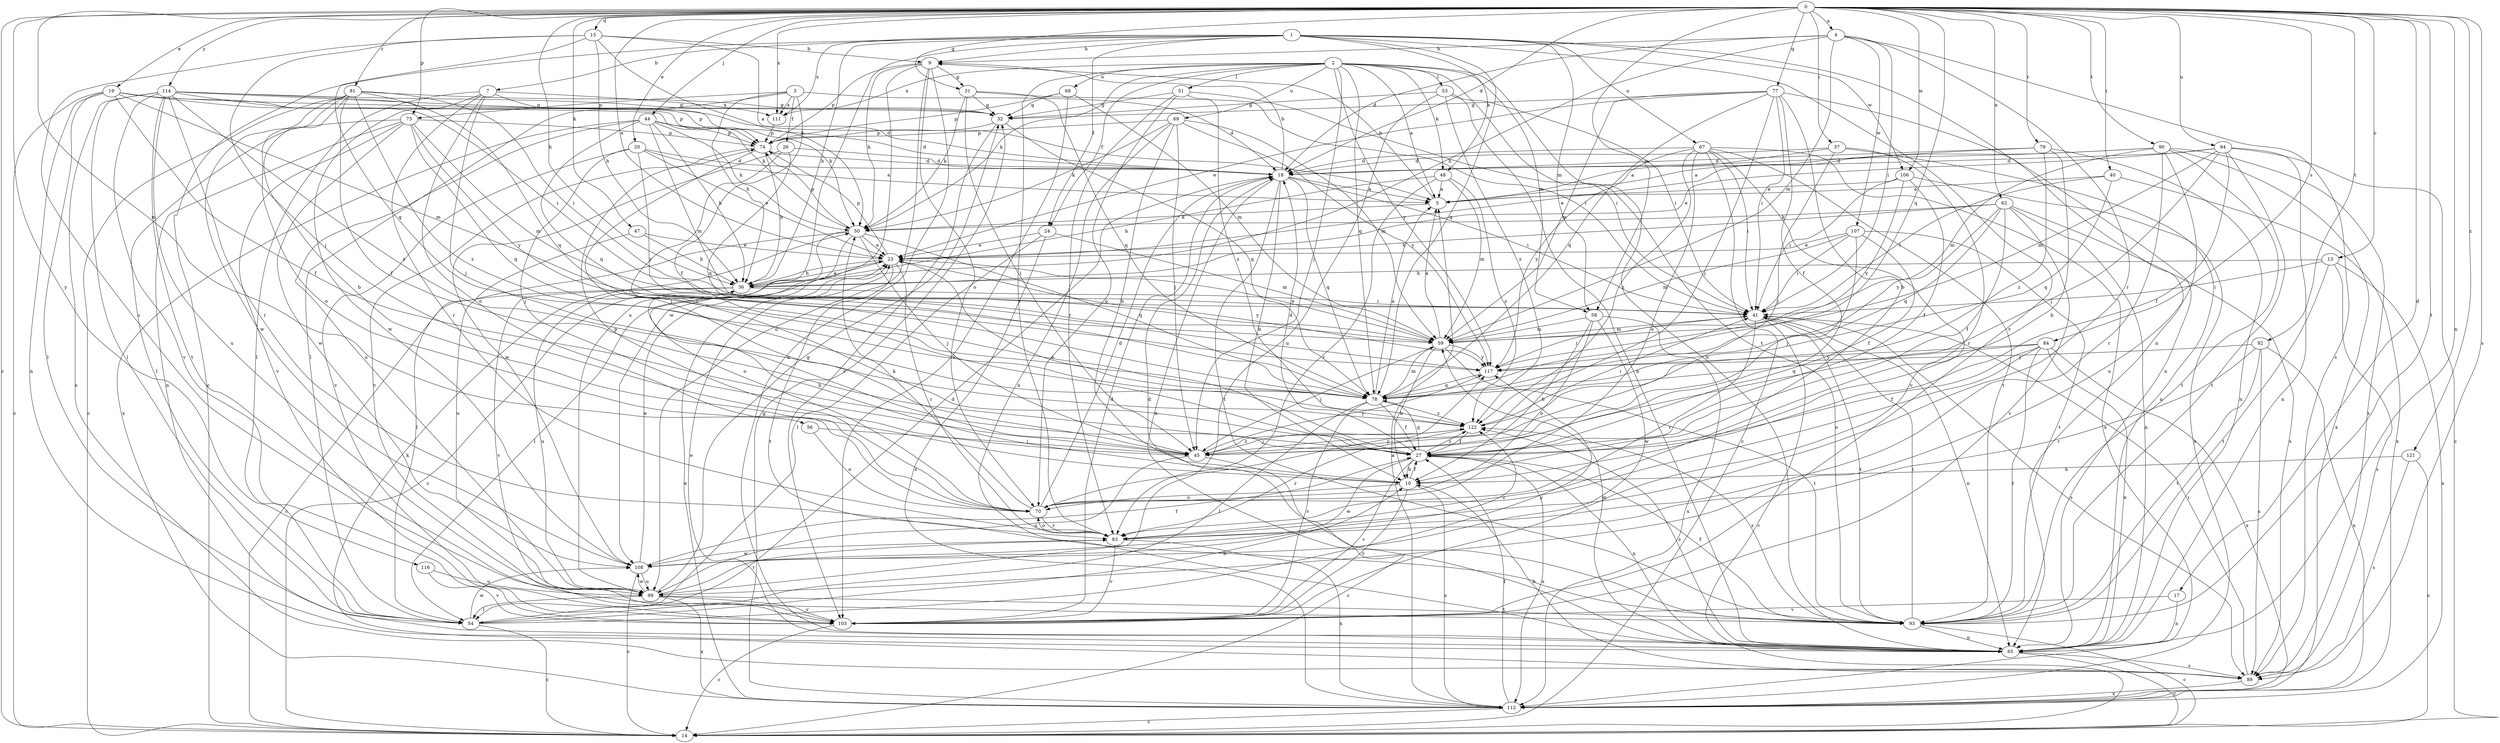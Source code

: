 strict digraph  {
0;
1;
2;
3;
4;
5;
7;
9;
10;
13;
14;
15;
17;
18;
19;
20;
23;
24;
26;
27;
31;
32;
36;
37;
40;
41;
44;
45;
47;
48;
50;
51;
53;
54;
56;
58;
59;
62;
65;
67;
68;
69;
70;
73;
74;
77;
78;
79;
81;
83;
84;
89;
90;
92;
93;
94;
99;
103;
106;
107;
108;
111;
112;
114;
116;
117;
121;
122;
0 -> 4  [label=a];
0 -> 13  [label=c];
0 -> 14  [label=c];
0 -> 15  [label=d];
0 -> 17  [label=d];
0 -> 18  [label=d];
0 -> 19  [label=e];
0 -> 20  [label=e];
0 -> 23  [label=e];
0 -> 31  [label=g];
0 -> 36  [label=h];
0 -> 37  [label=i];
0 -> 40  [label=i];
0 -> 44  [label=j];
0 -> 47  [label=k];
0 -> 56  [label=m];
0 -> 58  [label=m];
0 -> 62  [label=n];
0 -> 65  [label=n];
0 -> 73  [label=p];
0 -> 77  [label=q];
0 -> 78  [label=q];
0 -> 79  [label=r];
0 -> 81  [label=r];
0 -> 84  [label=s];
0 -> 89  [label=s];
0 -> 90  [label=t];
0 -> 92  [label=t];
0 -> 93  [label=t];
0 -> 94  [label=u];
0 -> 106  [label=w];
0 -> 111  [label=x];
0 -> 114  [label=y];
0 -> 116  [label=y];
0 -> 121  [label=z];
1 -> 7  [label=b];
1 -> 9  [label=b];
1 -> 14  [label=c];
1 -> 24  [label=f];
1 -> 36  [label=h];
1 -> 48  [label=k];
1 -> 58  [label=m];
1 -> 65  [label=n];
1 -> 67  [label=o];
1 -> 78  [label=q];
1 -> 99  [label=u];
1 -> 103  [label=v];
1 -> 106  [label=w];
1 -> 111  [label=x];
2 -> 5  [label=a];
2 -> 24  [label=f];
2 -> 45  [label=j];
2 -> 48  [label=k];
2 -> 50  [label=k];
2 -> 51  [label=l];
2 -> 53  [label=l];
2 -> 58  [label=m];
2 -> 65  [label=n];
2 -> 68  [label=o];
2 -> 69  [label=o];
2 -> 78  [label=q];
2 -> 83  [label=r];
2 -> 93  [label=t];
2 -> 111  [label=x];
2 -> 117  [label=y];
3 -> 18  [label=d];
3 -> 26  [label=f];
3 -> 27  [label=f];
3 -> 36  [label=h];
3 -> 54  [label=l];
3 -> 73  [label=p];
3 -> 111  [label=x];
4 -> 9  [label=b];
4 -> 18  [label=d];
4 -> 36  [label=h];
4 -> 41  [label=i];
4 -> 59  [label=m];
4 -> 83  [label=r];
4 -> 89  [label=s];
4 -> 107  [label=w];
5 -> 9  [label=b];
5 -> 50  [label=k];
7 -> 45  [label=j];
7 -> 50  [label=k];
7 -> 54  [label=l];
7 -> 70  [label=o];
7 -> 83  [label=r];
7 -> 108  [label=w];
7 -> 111  [label=x];
9 -> 31  [label=g];
9 -> 50  [label=k];
9 -> 65  [label=n];
9 -> 70  [label=o];
9 -> 74  [label=p];
9 -> 99  [label=u];
9 -> 108  [label=w];
10 -> 27  [label=f];
10 -> 36  [label=h];
10 -> 70  [label=o];
10 -> 103  [label=v];
10 -> 112  [label=x];
13 -> 36  [label=h];
13 -> 41  [label=i];
13 -> 89  [label=s];
13 -> 93  [label=t];
13 -> 112  [label=x];
15 -> 5  [label=a];
15 -> 9  [label=b];
15 -> 36  [label=h];
15 -> 45  [label=j];
15 -> 50  [label=k];
15 -> 78  [label=q];
15 -> 99  [label=u];
17 -> 65  [label=n];
17 -> 103  [label=v];
18 -> 5  [label=a];
18 -> 9  [label=b];
18 -> 10  [label=b];
18 -> 41  [label=i];
18 -> 65  [label=n];
18 -> 78  [label=q];
18 -> 93  [label=t];
19 -> 14  [label=c];
19 -> 27  [label=f];
19 -> 32  [label=g];
19 -> 50  [label=k];
19 -> 54  [label=l];
19 -> 59  [label=m];
19 -> 65  [label=n];
19 -> 74  [label=p];
20 -> 5  [label=a];
20 -> 18  [label=d];
20 -> 23  [label=e];
20 -> 45  [label=j];
20 -> 103  [label=v];
20 -> 117  [label=y];
23 -> 36  [label=h];
23 -> 54  [label=l];
23 -> 74  [label=p];
23 -> 83  [label=r];
23 -> 93  [label=t];
23 -> 117  [label=y];
24 -> 23  [label=e];
24 -> 54  [label=l];
24 -> 59  [label=m];
24 -> 112  [label=x];
26 -> 18  [label=d];
26 -> 27  [label=f];
26 -> 78  [label=q];
26 -> 108  [label=w];
27 -> 10  [label=b];
27 -> 18  [label=d];
27 -> 23  [label=e];
27 -> 65  [label=n];
27 -> 78  [label=q];
27 -> 103  [label=v];
27 -> 108  [label=w];
27 -> 112  [label=x];
27 -> 122  [label=z];
31 -> 32  [label=g];
31 -> 41  [label=i];
31 -> 45  [label=j];
31 -> 50  [label=k];
31 -> 78  [label=q];
32 -> 74  [label=p];
32 -> 78  [label=q];
32 -> 103  [label=v];
36 -> 14  [label=c];
36 -> 23  [label=e];
36 -> 41  [label=i];
36 -> 99  [label=u];
36 -> 103  [label=v];
37 -> 5  [label=a];
37 -> 18  [label=d];
37 -> 45  [label=j];
37 -> 65  [label=n];
37 -> 83  [label=r];
40 -> 5  [label=a];
40 -> 41  [label=i];
40 -> 78  [label=q];
40 -> 112  [label=x];
41 -> 14  [label=c];
41 -> 59  [label=m];
41 -> 65  [label=n];
41 -> 83  [label=r];
41 -> 89  [label=s];
41 -> 93  [label=t];
44 -> 18  [label=d];
44 -> 36  [label=h];
44 -> 50  [label=k];
44 -> 59  [label=m];
44 -> 74  [label=p];
44 -> 78  [label=q];
44 -> 99  [label=u];
44 -> 112  [label=x];
45 -> 14  [label=c];
45 -> 99  [label=u];
45 -> 117  [label=y];
45 -> 122  [label=z];
47 -> 23  [label=e];
47 -> 36  [label=h];
47 -> 99  [label=u];
48 -> 5  [label=a];
48 -> 36  [label=h];
48 -> 59  [label=m];
48 -> 83  [label=r];
48 -> 122  [label=z];
50 -> 14  [label=c];
50 -> 23  [label=e];
50 -> 45  [label=j];
50 -> 54  [label=l];
50 -> 70  [label=o];
50 -> 74  [label=p];
50 -> 78  [label=q];
51 -> 32  [label=g];
51 -> 41  [label=i];
51 -> 70  [label=o];
51 -> 83  [label=r];
51 -> 122  [label=z];
53 -> 32  [label=g];
53 -> 41  [label=i];
53 -> 65  [label=n];
53 -> 99  [label=u];
53 -> 122  [label=z];
54 -> 10  [label=b];
54 -> 14  [label=c];
54 -> 18  [label=d];
54 -> 108  [label=w];
54 -> 117  [label=y];
56 -> 45  [label=j];
56 -> 70  [label=o];
58 -> 10  [label=b];
58 -> 59  [label=m];
58 -> 70  [label=o];
58 -> 108  [label=w];
58 -> 112  [label=x];
59 -> 5  [label=a];
59 -> 10  [label=b];
59 -> 23  [label=e];
59 -> 45  [label=j];
59 -> 93  [label=t];
59 -> 117  [label=y];
62 -> 27  [label=f];
62 -> 36  [label=h];
62 -> 50  [label=k];
62 -> 65  [label=n];
62 -> 78  [label=q];
62 -> 89  [label=s];
62 -> 103  [label=v];
62 -> 117  [label=y];
65 -> 14  [label=c];
65 -> 23  [label=e];
65 -> 59  [label=m];
65 -> 89  [label=s];
65 -> 122  [label=z];
67 -> 14  [label=c];
67 -> 18  [label=d];
67 -> 41  [label=i];
67 -> 70  [label=o];
67 -> 93  [label=t];
67 -> 103  [label=v];
67 -> 112  [label=x];
67 -> 117  [label=y];
67 -> 122  [label=z];
68 -> 32  [label=g];
68 -> 59  [label=m];
68 -> 74  [label=p];
68 -> 103  [label=v];
69 -> 10  [label=b];
69 -> 45  [label=j];
69 -> 50  [label=k];
69 -> 59  [label=m];
69 -> 65  [label=n];
69 -> 74  [label=p];
69 -> 117  [label=y];
70 -> 18  [label=d];
70 -> 50  [label=k];
70 -> 74  [label=p];
70 -> 83  [label=r];
70 -> 117  [label=y];
73 -> 54  [label=l];
73 -> 59  [label=m];
73 -> 65  [label=n];
73 -> 74  [label=p];
73 -> 78  [label=q];
73 -> 103  [label=v];
73 -> 108  [label=w];
73 -> 117  [label=y];
74 -> 18  [label=d];
74 -> 36  [label=h];
74 -> 45  [label=j];
74 -> 103  [label=v];
77 -> 10  [label=b];
77 -> 23  [label=e];
77 -> 27  [label=f];
77 -> 32  [label=g];
77 -> 41  [label=i];
77 -> 45  [label=j];
77 -> 59  [label=m];
77 -> 65  [label=n];
77 -> 78  [label=q];
78 -> 5  [label=a];
78 -> 27  [label=f];
78 -> 54  [label=l];
78 -> 59  [label=m];
78 -> 103  [label=v];
78 -> 122  [label=z];
79 -> 5  [label=a];
79 -> 10  [label=b];
79 -> 18  [label=d];
79 -> 65  [label=n];
79 -> 122  [label=z];
81 -> 10  [label=b];
81 -> 14  [label=c];
81 -> 27  [label=f];
81 -> 32  [label=g];
81 -> 41  [label=i];
81 -> 70  [label=o];
81 -> 78  [label=q];
81 -> 108  [label=w];
81 -> 122  [label=z];
83 -> 70  [label=o];
83 -> 103  [label=v];
83 -> 108  [label=w];
83 -> 112  [label=x];
84 -> 27  [label=f];
84 -> 65  [label=n];
84 -> 70  [label=o];
84 -> 78  [label=q];
84 -> 93  [label=t];
84 -> 112  [label=x];
84 -> 117  [label=y];
89 -> 10  [label=b];
89 -> 41  [label=i];
89 -> 50  [label=k];
89 -> 112  [label=x];
90 -> 18  [label=d];
90 -> 23  [label=e];
90 -> 59  [label=m];
90 -> 83  [label=r];
90 -> 89  [label=s];
90 -> 93  [label=t];
90 -> 99  [label=u];
90 -> 112  [label=x];
92 -> 83  [label=r];
92 -> 89  [label=s];
92 -> 93  [label=t];
92 -> 112  [label=x];
92 -> 117  [label=y];
93 -> 14  [label=c];
93 -> 18  [label=d];
93 -> 27  [label=f];
93 -> 41  [label=i];
93 -> 65  [label=n];
93 -> 122  [label=z];
94 -> 14  [label=c];
94 -> 18  [label=d];
94 -> 23  [label=e];
94 -> 27  [label=f];
94 -> 45  [label=j];
94 -> 59  [label=m];
94 -> 65  [label=n];
94 -> 93  [label=t];
99 -> 32  [label=g];
99 -> 54  [label=l];
99 -> 83  [label=r];
99 -> 93  [label=t];
99 -> 103  [label=v];
99 -> 108  [label=w];
99 -> 112  [label=x];
103 -> 14  [label=c];
103 -> 18  [label=d];
106 -> 5  [label=a];
106 -> 27  [label=f];
106 -> 41  [label=i];
106 -> 112  [label=x];
106 -> 117  [label=y];
107 -> 23  [label=e];
107 -> 27  [label=f];
107 -> 41  [label=i];
107 -> 45  [label=j];
107 -> 59  [label=m];
107 -> 93  [label=t];
108 -> 14  [label=c];
108 -> 23  [label=e];
108 -> 27  [label=f];
108 -> 99  [label=u];
108 -> 122  [label=z];
111 -> 74  [label=p];
112 -> 5  [label=a];
112 -> 14  [label=c];
112 -> 23  [label=e];
112 -> 27  [label=f];
112 -> 32  [label=g];
114 -> 18  [label=d];
114 -> 32  [label=g];
114 -> 41  [label=i];
114 -> 54  [label=l];
114 -> 74  [label=p];
114 -> 83  [label=r];
114 -> 89  [label=s];
114 -> 93  [label=t];
114 -> 99  [label=u];
114 -> 103  [label=v];
114 -> 122  [label=z];
116 -> 99  [label=u];
116 -> 103  [label=v];
117 -> 41  [label=i];
117 -> 78  [label=q];
121 -> 10  [label=b];
121 -> 14  [label=c];
121 -> 89  [label=s];
122 -> 27  [label=f];
122 -> 41  [label=i];
122 -> 45  [label=j];
122 -> 83  [label=r];
}
